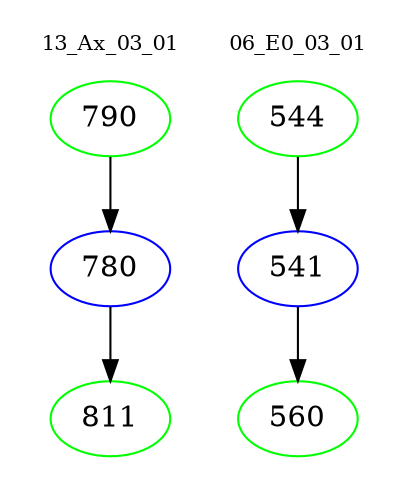 digraph{
subgraph cluster_0 {
color = white
label = "13_Ax_03_01";
fontsize=10;
T0_790 [label="790", color="green"]
T0_790 -> T0_780 [color="black"]
T0_780 [label="780", color="blue"]
T0_780 -> T0_811 [color="black"]
T0_811 [label="811", color="green"]
}
subgraph cluster_1 {
color = white
label = "06_E0_03_01";
fontsize=10;
T1_544 [label="544", color="green"]
T1_544 -> T1_541 [color="black"]
T1_541 [label="541", color="blue"]
T1_541 -> T1_560 [color="black"]
T1_560 [label="560", color="green"]
}
}

